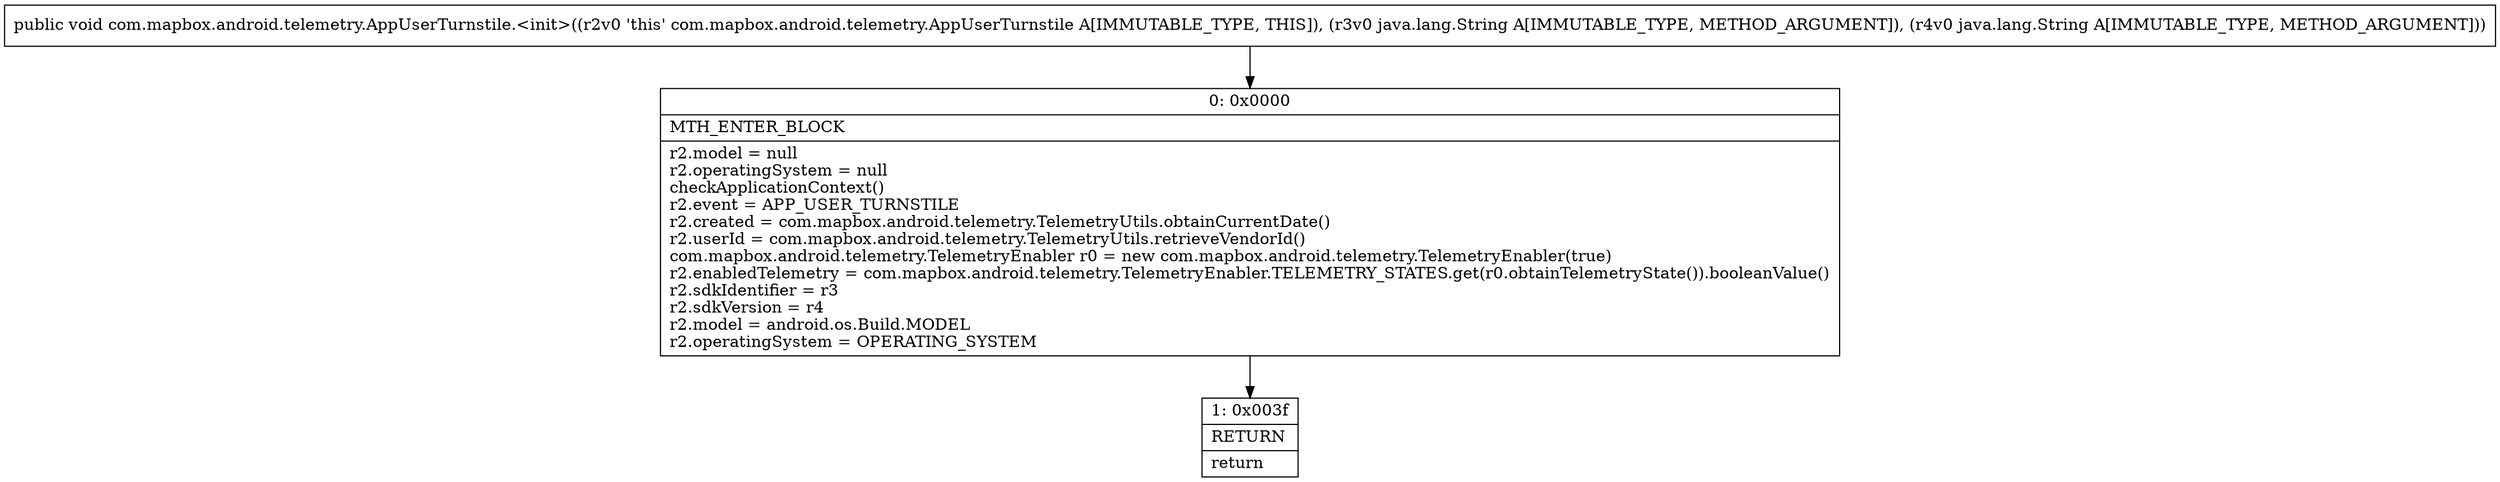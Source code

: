 digraph "CFG forcom.mapbox.android.telemetry.AppUserTurnstile.\<init\>(Ljava\/lang\/String;Ljava\/lang\/String;)V" {
Node_0 [shape=record,label="{0\:\ 0x0000|MTH_ENTER_BLOCK\l|r2.model = null\lr2.operatingSystem = null\lcheckApplicationContext()\lr2.event = APP_USER_TURNSTILE\lr2.created = com.mapbox.android.telemetry.TelemetryUtils.obtainCurrentDate()\lr2.userId = com.mapbox.android.telemetry.TelemetryUtils.retrieveVendorId()\lcom.mapbox.android.telemetry.TelemetryEnabler r0 = new com.mapbox.android.telemetry.TelemetryEnabler(true)\lr2.enabledTelemetry = com.mapbox.android.telemetry.TelemetryEnabler.TELEMETRY_STATES.get(r0.obtainTelemetryState()).booleanValue()\lr2.sdkIdentifier = r3\lr2.sdkVersion = r4\lr2.model = android.os.Build.MODEL\lr2.operatingSystem = OPERATING_SYSTEM\l}"];
Node_1 [shape=record,label="{1\:\ 0x003f|RETURN\l|return\l}"];
MethodNode[shape=record,label="{public void com.mapbox.android.telemetry.AppUserTurnstile.\<init\>((r2v0 'this' com.mapbox.android.telemetry.AppUserTurnstile A[IMMUTABLE_TYPE, THIS]), (r3v0 java.lang.String A[IMMUTABLE_TYPE, METHOD_ARGUMENT]), (r4v0 java.lang.String A[IMMUTABLE_TYPE, METHOD_ARGUMENT])) }"];
MethodNode -> Node_0;
Node_0 -> Node_1;
}

